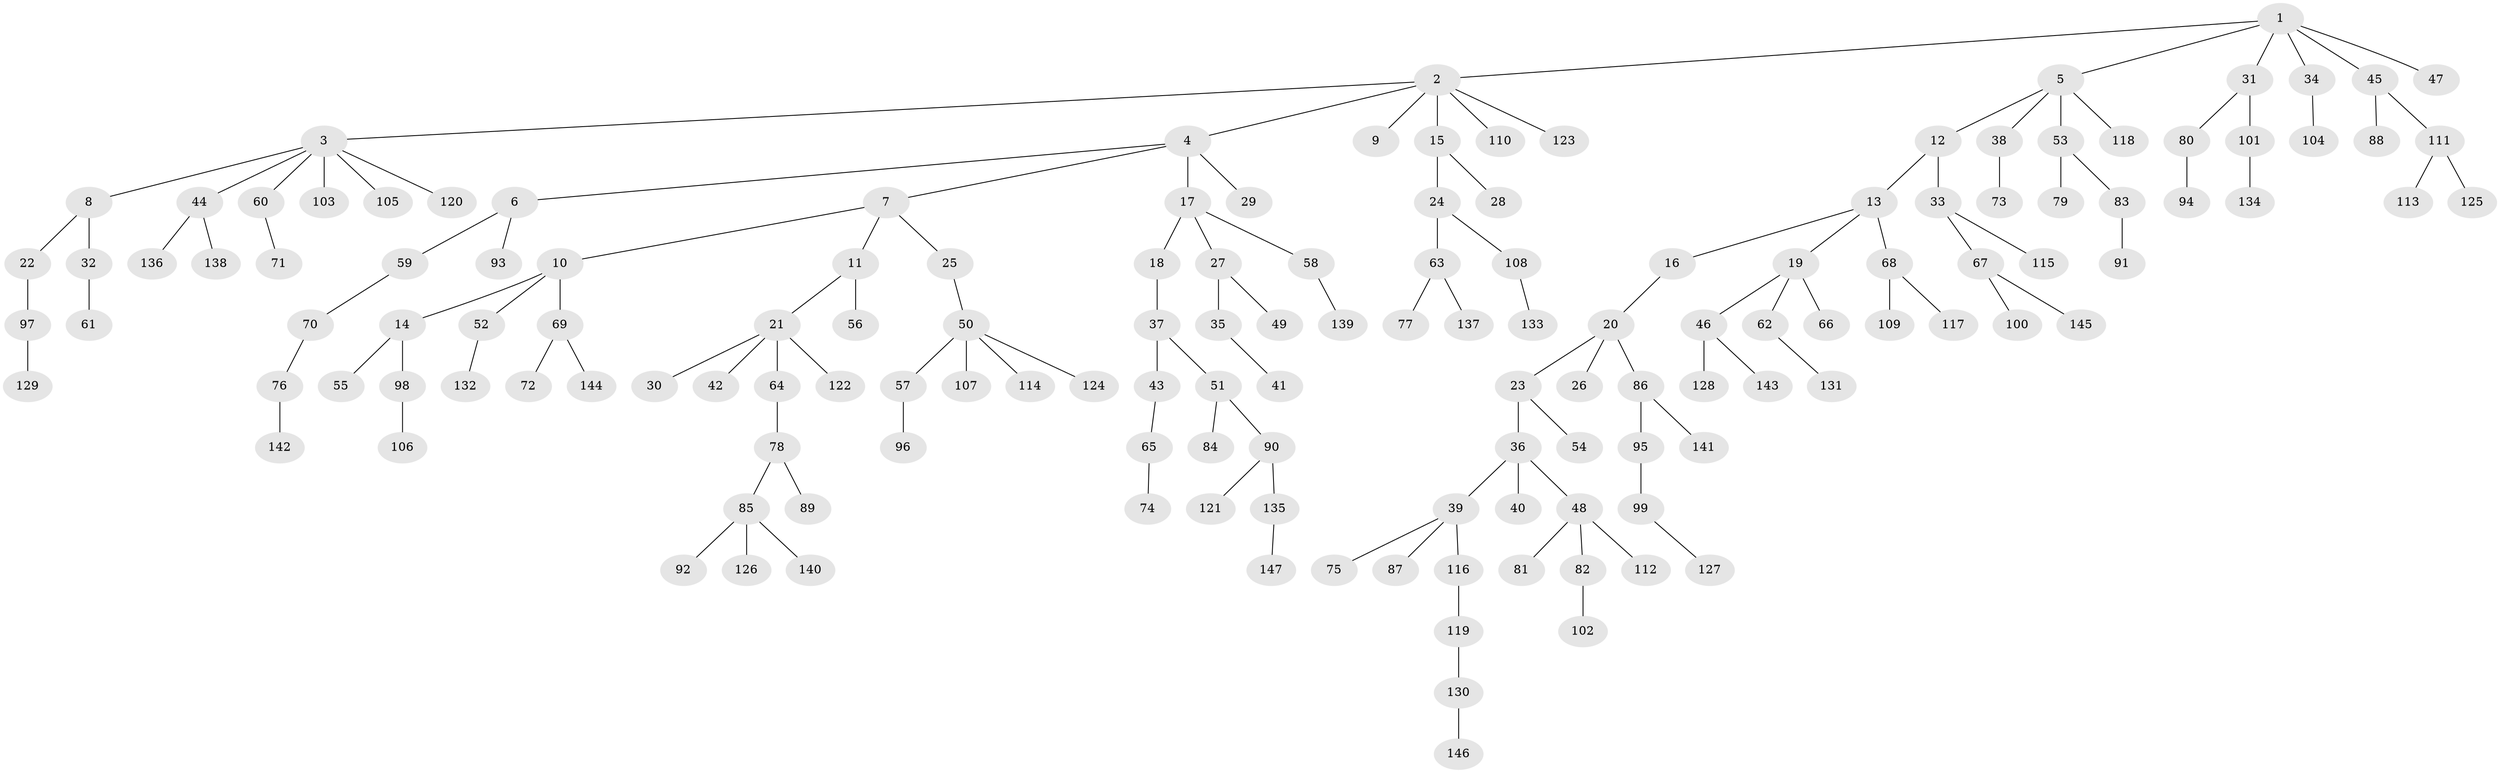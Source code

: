 // Generated by graph-tools (version 1.1) at 2025/50/03/09/25 03:50:19]
// undirected, 147 vertices, 146 edges
graph export_dot {
graph [start="1"]
  node [color=gray90,style=filled];
  1;
  2;
  3;
  4;
  5;
  6;
  7;
  8;
  9;
  10;
  11;
  12;
  13;
  14;
  15;
  16;
  17;
  18;
  19;
  20;
  21;
  22;
  23;
  24;
  25;
  26;
  27;
  28;
  29;
  30;
  31;
  32;
  33;
  34;
  35;
  36;
  37;
  38;
  39;
  40;
  41;
  42;
  43;
  44;
  45;
  46;
  47;
  48;
  49;
  50;
  51;
  52;
  53;
  54;
  55;
  56;
  57;
  58;
  59;
  60;
  61;
  62;
  63;
  64;
  65;
  66;
  67;
  68;
  69;
  70;
  71;
  72;
  73;
  74;
  75;
  76;
  77;
  78;
  79;
  80;
  81;
  82;
  83;
  84;
  85;
  86;
  87;
  88;
  89;
  90;
  91;
  92;
  93;
  94;
  95;
  96;
  97;
  98;
  99;
  100;
  101;
  102;
  103;
  104;
  105;
  106;
  107;
  108;
  109;
  110;
  111;
  112;
  113;
  114;
  115;
  116;
  117;
  118;
  119;
  120;
  121;
  122;
  123;
  124;
  125;
  126;
  127;
  128;
  129;
  130;
  131;
  132;
  133;
  134;
  135;
  136;
  137;
  138;
  139;
  140;
  141;
  142;
  143;
  144;
  145;
  146;
  147;
  1 -- 2;
  1 -- 5;
  1 -- 31;
  1 -- 34;
  1 -- 45;
  1 -- 47;
  2 -- 3;
  2 -- 4;
  2 -- 9;
  2 -- 15;
  2 -- 110;
  2 -- 123;
  3 -- 8;
  3 -- 44;
  3 -- 60;
  3 -- 103;
  3 -- 105;
  3 -- 120;
  4 -- 6;
  4 -- 7;
  4 -- 17;
  4 -- 29;
  5 -- 12;
  5 -- 38;
  5 -- 53;
  5 -- 118;
  6 -- 59;
  6 -- 93;
  7 -- 10;
  7 -- 11;
  7 -- 25;
  8 -- 22;
  8 -- 32;
  10 -- 14;
  10 -- 52;
  10 -- 69;
  11 -- 21;
  11 -- 56;
  12 -- 13;
  12 -- 33;
  13 -- 16;
  13 -- 19;
  13 -- 68;
  14 -- 55;
  14 -- 98;
  15 -- 24;
  15 -- 28;
  16 -- 20;
  17 -- 18;
  17 -- 27;
  17 -- 58;
  18 -- 37;
  19 -- 46;
  19 -- 62;
  19 -- 66;
  20 -- 23;
  20 -- 26;
  20 -- 86;
  21 -- 30;
  21 -- 42;
  21 -- 64;
  21 -- 122;
  22 -- 97;
  23 -- 36;
  23 -- 54;
  24 -- 63;
  24 -- 108;
  25 -- 50;
  27 -- 35;
  27 -- 49;
  31 -- 80;
  31 -- 101;
  32 -- 61;
  33 -- 67;
  33 -- 115;
  34 -- 104;
  35 -- 41;
  36 -- 39;
  36 -- 40;
  36 -- 48;
  37 -- 43;
  37 -- 51;
  38 -- 73;
  39 -- 75;
  39 -- 87;
  39 -- 116;
  43 -- 65;
  44 -- 136;
  44 -- 138;
  45 -- 88;
  45 -- 111;
  46 -- 128;
  46 -- 143;
  48 -- 81;
  48 -- 82;
  48 -- 112;
  50 -- 57;
  50 -- 107;
  50 -- 114;
  50 -- 124;
  51 -- 84;
  51 -- 90;
  52 -- 132;
  53 -- 79;
  53 -- 83;
  57 -- 96;
  58 -- 139;
  59 -- 70;
  60 -- 71;
  62 -- 131;
  63 -- 77;
  63 -- 137;
  64 -- 78;
  65 -- 74;
  67 -- 100;
  67 -- 145;
  68 -- 109;
  68 -- 117;
  69 -- 72;
  69 -- 144;
  70 -- 76;
  76 -- 142;
  78 -- 85;
  78 -- 89;
  80 -- 94;
  82 -- 102;
  83 -- 91;
  85 -- 92;
  85 -- 126;
  85 -- 140;
  86 -- 95;
  86 -- 141;
  90 -- 121;
  90 -- 135;
  95 -- 99;
  97 -- 129;
  98 -- 106;
  99 -- 127;
  101 -- 134;
  108 -- 133;
  111 -- 113;
  111 -- 125;
  116 -- 119;
  119 -- 130;
  130 -- 146;
  135 -- 147;
}
